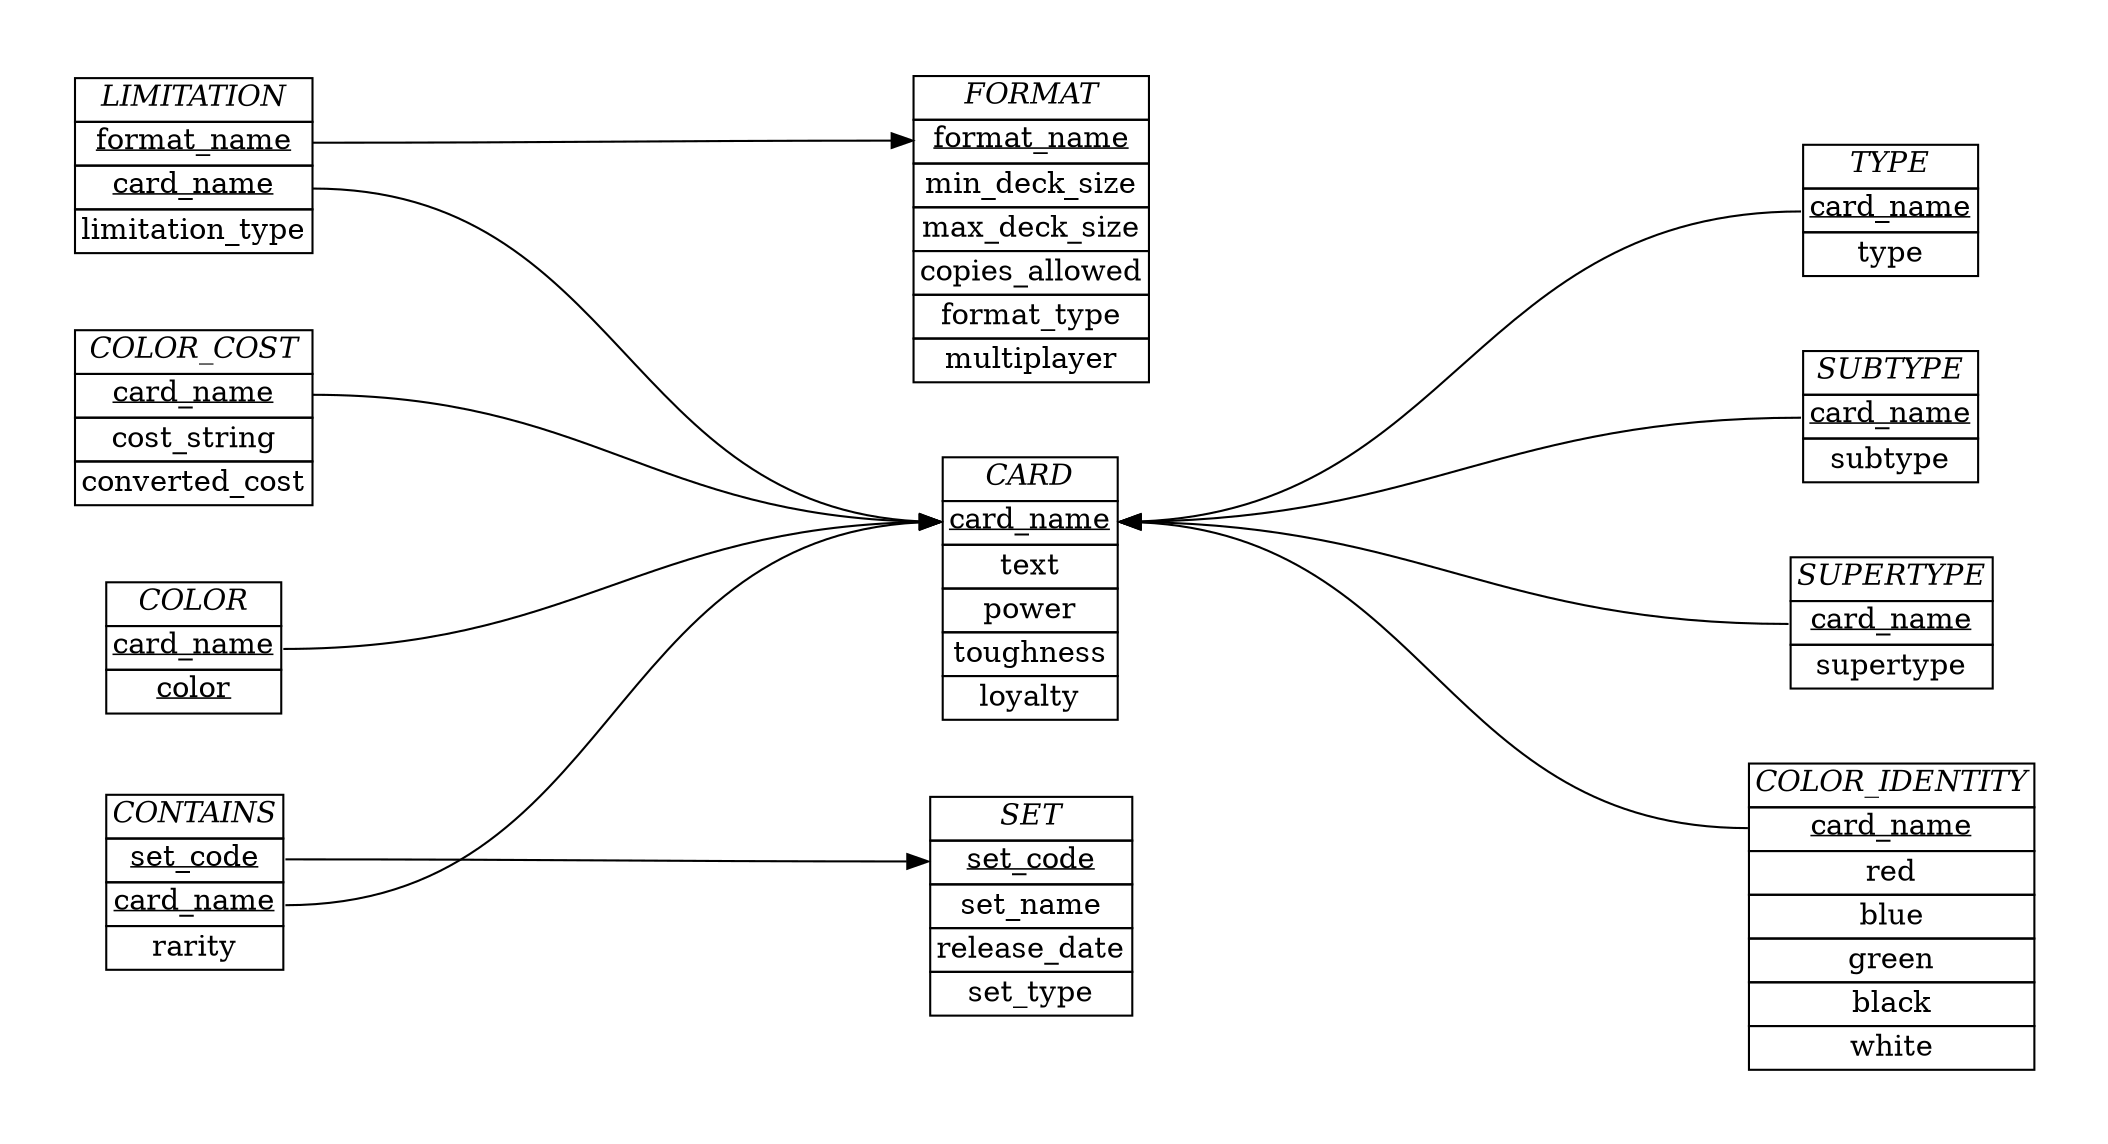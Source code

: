 digraph {
    graph [splines=true, pad="0.5", nodesep="0.5", ranksep="4"];
    node [shape=plain];
    rankdir=LR; 

    Format [label=<
        <table border="0" cellborder="1" cellspacing="0">
        <tr><td><i>FORMAT</i></td></tr>
        <tr><td port="1"><u>format_name</u></td></tr>
        <tr><td port="2">min_deck_size</td></tr>
        <tr><td port="3">max_deck_size</td></tr>
        <tr><td port="4">copies_allowed</td></tr>
        <tr><td port="5">format_type</td></tr>
        <tr><td port="6">multiplayer</td></tr>
        </table>>];

    Set [label=<
        <table border="0" cellborder="1" cellspacing="0">
        <tr><td><i>SET</i></td></tr>
        <tr><td port="1"><u><font color="black">set_code</font></u></td></tr>
        <tr><td port="2"><font color="black">set_name</font></td></tr>
        <tr><td port="3">release_date</td></tr>
        <tr><td port="4">set_type</td></tr>
        </table>>];

    Card [label=<
        <table border="0" cellborder="1" cellspacing="0">
        <tr><td><i>CARD</i></td></tr>
        <tr><td port="1"><u><font color="black">card_name</font></u></td></tr>
        <tr><td port="2">text</td></tr>
        <tr><td port="3">power</td></tr>
        <tr><td port="4">toughness</td></tr>
        <tr><td port="5">loyalty</td></tr>
        </table>>];

    Contains [label=<
        <table border="0" cellborder="1" cellspacing="0">
        <tr><td><i>CONTAINS</i></td></tr>
        <tr><td port="1"><u>set_code</u></td></tr>
        <tr><td port="2"><u>card_name</u></td></tr>
        <tr><td port="3">rarity</td></tr>
        </table>>];

    Limitation [label=< <table border="0" cellborder="1" cellspacing="0">
    <tr><td><i>LIMITATION</i></td></tr>
    <tr><td port="1"><u>format_name</u></td></tr>
    <tr><td port="2"><u>card_name</u></td></tr>
    <tr><td port="3">limitation_type</td></tr>
    </table>>];

    Type [label=<
        <table border="0" cellborder="1" cellspacing="0">
        <tr><td><i>TYPE</i></td></tr>
        <tr><td port="1"><u>card_name</u></td></tr>
        <tr><td port="2">type</td></tr>
        </table>>];

    Subtype [label=<
        <table border="0" cellborder="1" cellspacing="0">
        <tr><td><i>SUBTYPE</i></td></tr>
        <tr><td port="1"><u>card_name</u></td></tr>
        <tr><td port="2">subtype</td></tr>
        </table>>];

    Supertype [label=<
        <table border="0" cellborder="1" cellspacing="0">
        <tr><td><i>SUPERTYPE</i></td></tr>
        <tr><td port="1"><u>card_name</u></td></tr>
        <tr><td port="2">supertype</td></tr>
        </table>>];

    Color_identity [label=<
        <table border="0" cellborder="1" cellspacing="0">
        <tr><td><i>COLOR_IDENTITY</i></td></tr>
        <tr><td port="1"><u>card_name</u></td></tr>
        <tr><td port="2">red</td></tr>
        <tr><td port="3">blue</td></tr>
        <tr><td port="4">green</td></tr>
        <tr><td port="5">black</td></tr>
        <tr><td port="6">white</td></tr>
        </table>>];

    Color_cost [label=<
        <table border="0" cellborder="1" cellspacing="0">
        <tr><td><i>COLOR_COST</i></td></tr>
        <tr><td port="1"><u>card_name</u></td></tr>
        <tr><td port="2">cost_string</td></tr>
        <tr><td port="9">converted_cost</td></tr>
        </table>>];

    Color [label=<
        <table border="0" cellborder="1" cellspacing="0">
        <tr><td><i>COLOR</i></td></tr>
        <tr><td port="1"><u>card_name</u></td></tr>
        <tr><td port="2"><u>color</u></td></tr>
        </table>>];


    Contains:1 -> Set:1 [color=black];
    Contains:2 -> Card:1;

    Limitation:1 -> Format:1;
    Limitation:2 -> Card:1;

    Color:1 -> Card:1;

    Color_cost:1 -> Card:1;

    edge [dir="back"];



    Card:1 -> Subtype:1;

    Card:1 -> Type:1;

    Card:1 -> Supertype:1 ;

    Card:1 -> Color_identity:1;
}
